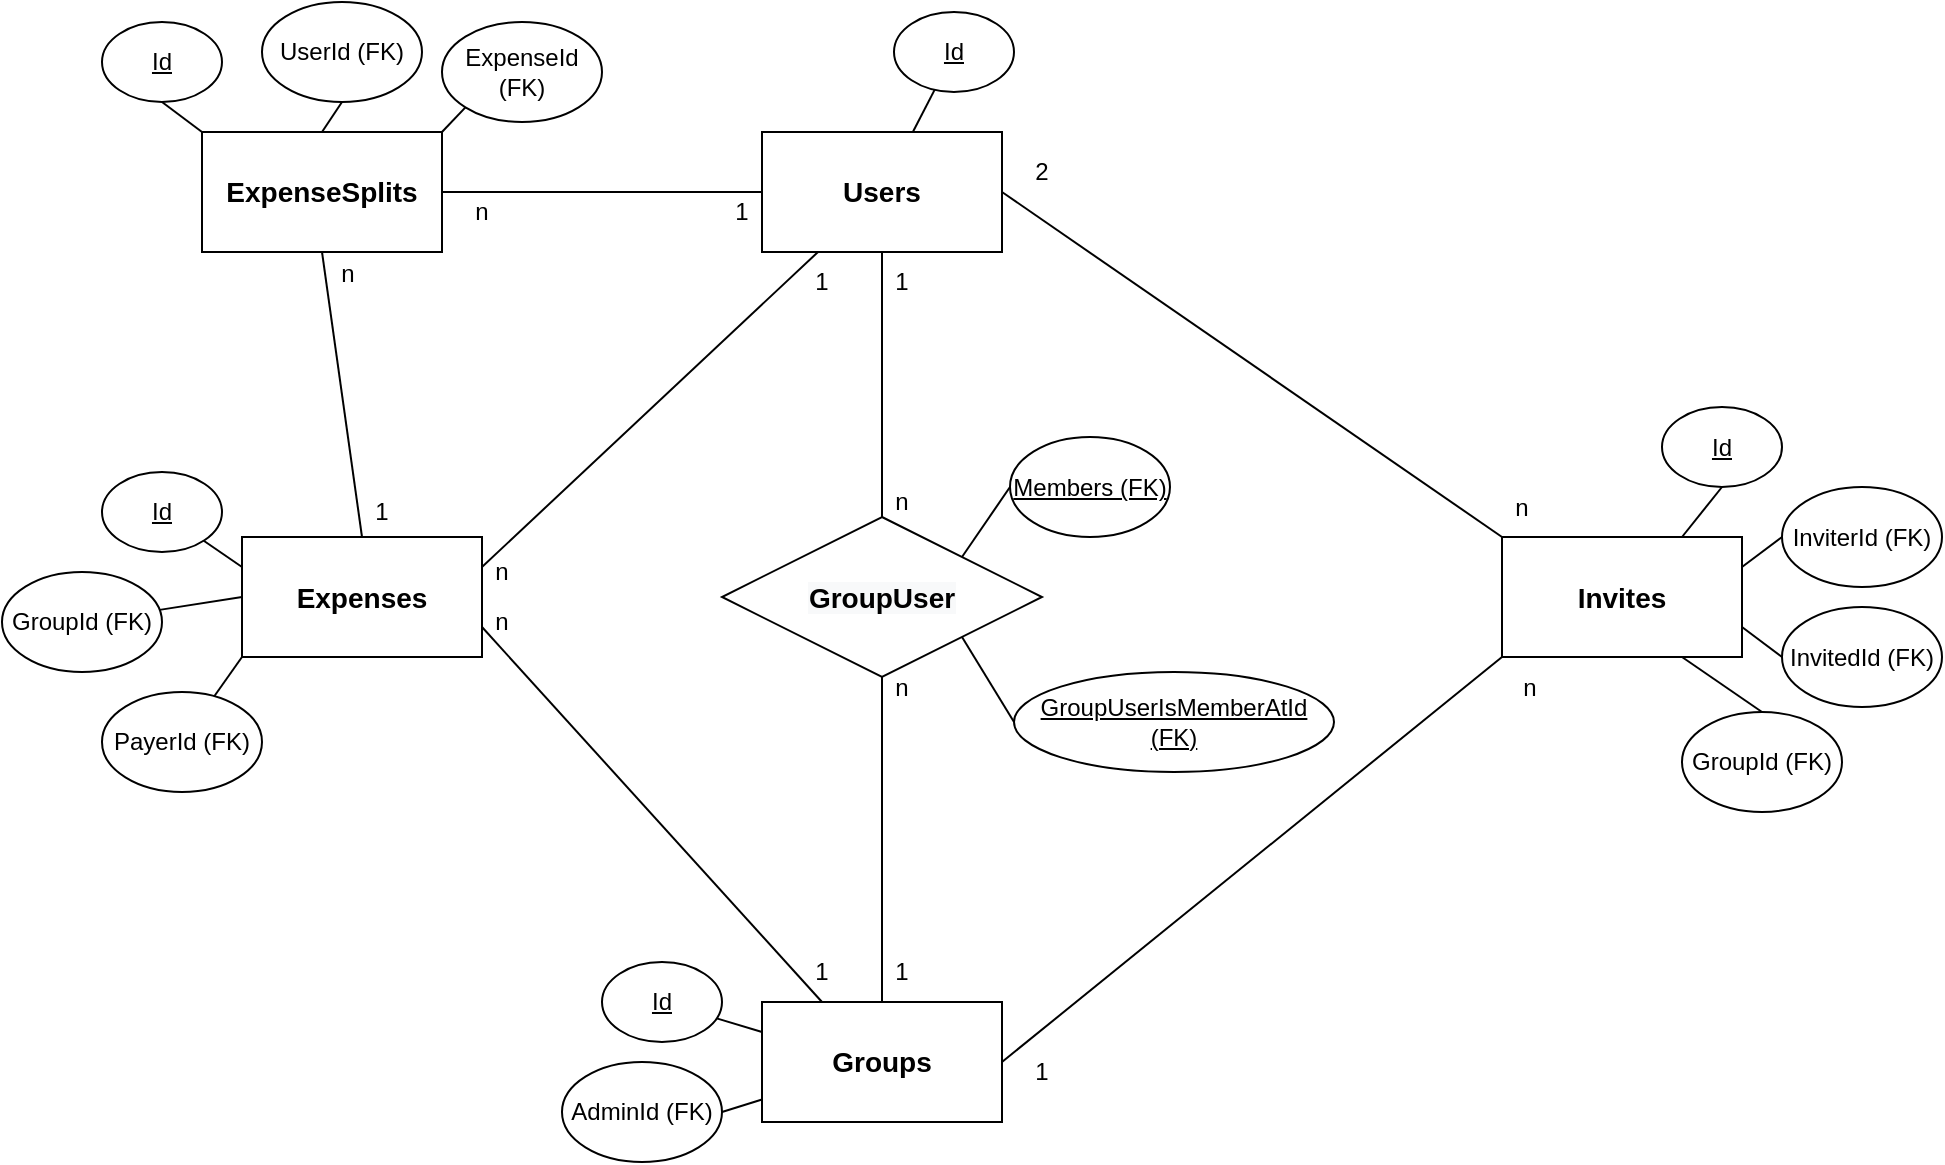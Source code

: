 <mxfile version="18.0.1" type="device"><diagram id="yKaXsd5mCQuFuJImLp-0" name="Page-1"><mxGraphModel dx="1929" dy="1025" grid="1" gridSize="10" guides="1" tooltips="1" connect="1" arrows="1" fold="1" page="1" pageScale="1" pageWidth="827" pageHeight="1169" math="0" shadow="0"><root><mxCell id="0"/><mxCell id="1" parent="0"/><mxCell id="T8wS0UAO6f3cZfDO2E4W-33" style="edgeStyle=none;rounded=0;orthogonalLoop=1;jettySize=auto;html=1;exitX=1;exitY=0.75;exitDx=0;exitDy=0;entryX=0.25;entryY=0;entryDx=0;entryDy=0;endArrow=none;endFill=0;" edge="1" parent="1" source="Y6YP4naaNZ0JwO63pL_O-32" target="Y6YP4naaNZ0JwO63pL_O-41"><mxGeometry relative="1" as="geometry"/></mxCell><mxCell id="T8wS0UAO6f3cZfDO2E4W-34" style="edgeStyle=none;rounded=0;orthogonalLoop=1;jettySize=auto;html=1;exitX=1;exitY=0.25;exitDx=0;exitDy=0;endArrow=none;endFill=0;" edge="1" parent="1" source="Y6YP4naaNZ0JwO63pL_O-32" target="Y6YP4naaNZ0JwO63pL_O-40"><mxGeometry relative="1" as="geometry"/></mxCell><mxCell id="Y6YP4naaNZ0JwO63pL_O-32" value="&lt;span style=&quot;font-weight: 700;&quot;&gt;Expenses&lt;/span&gt;" style="rounded=0;whiteSpace=wrap;html=1;fontSize=14;" parent="1" vertex="1"><mxGeometry x="-230" y="497.5" width="120" height="60" as="geometry"/></mxCell><mxCell id="T8wS0UAO6f3cZfDO2E4W-42" style="edgeStyle=none;rounded=0;orthogonalLoop=1;jettySize=auto;html=1;exitX=0;exitY=1;exitDx=0;exitDy=0;entryX=1;entryY=0.5;entryDx=0;entryDy=0;endArrow=none;endFill=0;" edge="1" parent="1" source="Y6YP4naaNZ0JwO63pL_O-37" target="Y6YP4naaNZ0JwO63pL_O-41"><mxGeometry relative="1" as="geometry"/></mxCell><mxCell id="Y6YP4naaNZ0JwO63pL_O-37" value="&lt;span style=&quot;font-weight: 700;&quot;&gt;Invites&lt;/span&gt;" style="rounded=0;whiteSpace=wrap;html=1;fontSize=14;" parent="1" vertex="1"><mxGeometry x="400" y="497.5" width="120" height="60" as="geometry"/></mxCell><mxCell id="T8wS0UAO6f3cZfDO2E4W-27" style="edgeStyle=none;rounded=0;orthogonalLoop=1;jettySize=auto;html=1;exitX=0.5;exitY=1;exitDx=0;exitDy=0;endArrow=none;endFill=0;" edge="1" parent="1" source="Y6YP4naaNZ0JwO63pL_O-40" target="T8wS0UAO6f3cZfDO2E4W-3"><mxGeometry relative="1" as="geometry"/></mxCell><mxCell id="T8wS0UAO6f3cZfDO2E4W-41" style="edgeStyle=none;rounded=0;orthogonalLoop=1;jettySize=auto;html=1;exitX=1;exitY=0.5;exitDx=0;exitDy=0;entryX=0;entryY=0;entryDx=0;entryDy=0;endArrow=none;endFill=0;" edge="1" parent="1" source="Y6YP4naaNZ0JwO63pL_O-40" target="Y6YP4naaNZ0JwO63pL_O-37"><mxGeometry relative="1" as="geometry"/></mxCell><mxCell id="Y6YP4naaNZ0JwO63pL_O-40" value="&lt;span style=&quot;font-weight: 700;&quot;&gt;Users&lt;/span&gt;" style="rounded=0;whiteSpace=wrap;html=1;fontSize=14;" parent="1" vertex="1"><mxGeometry x="30" y="295" width="120" height="60" as="geometry"/></mxCell><mxCell id="Y6YP4naaNZ0JwO63pL_O-41" value="&lt;span style=&quot;font-weight: 700;&quot;&gt;Groups&lt;/span&gt;" style="rounded=0;whiteSpace=wrap;html=1;fontSize=14;" parent="1" vertex="1"><mxGeometry x="30" y="730" width="120" height="60" as="geometry"/></mxCell><mxCell id="T8wS0UAO6f3cZfDO2E4W-35" style="edgeStyle=none;rounded=0;orthogonalLoop=1;jettySize=auto;html=1;exitX=1;exitY=0.5;exitDx=0;exitDy=0;entryX=0;entryY=0.5;entryDx=0;entryDy=0;endArrow=none;endFill=0;" edge="1" parent="1" source="Y6YP4naaNZ0JwO63pL_O-42" target="Y6YP4naaNZ0JwO63pL_O-40"><mxGeometry relative="1" as="geometry"/></mxCell><mxCell id="T8wS0UAO6f3cZfDO2E4W-36" style="edgeStyle=none;rounded=0;orthogonalLoop=1;jettySize=auto;html=1;exitX=0.5;exitY=1;exitDx=0;exitDy=0;entryX=0.5;entryY=0;entryDx=0;entryDy=0;endArrow=none;endFill=0;" edge="1" parent="1" source="Y6YP4naaNZ0JwO63pL_O-42" target="Y6YP4naaNZ0JwO63pL_O-32"><mxGeometry relative="1" as="geometry"/></mxCell><mxCell id="Y6YP4naaNZ0JwO63pL_O-42" value="&lt;span style=&quot;font-weight: 700;&quot;&gt;ExpenseSplits&lt;/span&gt;" style="rounded=0;whiteSpace=wrap;html=1;fontSize=14;" parent="1" vertex="1"><mxGeometry x="-250" y="295" width="120" height="60" as="geometry"/></mxCell><mxCell id="T8wS0UAO6f3cZfDO2E4W-28" style="edgeStyle=none;rounded=0;orthogonalLoop=1;jettySize=auto;html=1;exitX=0.5;exitY=1;exitDx=0;exitDy=0;entryX=0.5;entryY=0;entryDx=0;entryDy=0;endArrow=none;endFill=0;" edge="1" parent="1" source="T8wS0UAO6f3cZfDO2E4W-3" target="Y6YP4naaNZ0JwO63pL_O-41"><mxGeometry relative="1" as="geometry"/></mxCell><mxCell id="T8wS0UAO6f3cZfDO2E4W-29" style="edgeStyle=none;rounded=0;orthogonalLoop=1;jettySize=auto;html=1;exitX=1;exitY=0;exitDx=0;exitDy=0;entryX=0;entryY=0.5;entryDx=0;entryDy=0;endArrow=none;endFill=0;" edge="1" parent="1" source="T8wS0UAO6f3cZfDO2E4W-3" target="T8wS0UAO6f3cZfDO2E4W-17"><mxGeometry relative="1" as="geometry"/></mxCell><mxCell id="T8wS0UAO6f3cZfDO2E4W-30" style="edgeStyle=none;rounded=0;orthogonalLoop=1;jettySize=auto;html=1;exitX=1;exitY=1;exitDx=0;exitDy=0;entryX=0;entryY=0.5;entryDx=0;entryDy=0;endArrow=none;endFill=0;" edge="1" parent="1" source="T8wS0UAO6f3cZfDO2E4W-3" target="T8wS0UAO6f3cZfDO2E4W-18"><mxGeometry relative="1" as="geometry"/></mxCell><mxCell id="T8wS0UAO6f3cZfDO2E4W-3" value="&lt;span style=&quot;color: rgb(0, 0, 0); font-family: Helvetica; font-size: 14px; font-style: normal; font-variant-ligatures: normal; font-variant-caps: normal; font-weight: 700; letter-spacing: normal; orphans: 2; text-align: center; text-indent: 0px; text-transform: none; widows: 2; word-spacing: 0px; -webkit-text-stroke-width: 0px; background-color: rgb(248, 249, 250); text-decoration-thickness: initial; text-decoration-style: initial; text-decoration-color: initial; float: none; display: inline !important;&quot;&gt;GroupUser&lt;/span&gt;" style="rhombus;whiteSpace=wrap;html=1;" vertex="1" parent="1"><mxGeometry x="10" y="487.5" width="160" height="80" as="geometry"/></mxCell><mxCell id="T8wS0UAO6f3cZfDO2E4W-22" style="edgeStyle=none;rounded=0;orthogonalLoop=1;jettySize=auto;html=1;exitX=0.5;exitY=1;exitDx=0;exitDy=0;entryX=0;entryY=0;entryDx=0;entryDy=0;endArrow=none;endFill=0;" edge="1" parent="1" source="T8wS0UAO6f3cZfDO2E4W-4" target="Y6YP4naaNZ0JwO63pL_O-42"><mxGeometry relative="1" as="geometry"/></mxCell><mxCell id="T8wS0UAO6f3cZfDO2E4W-4" value="&lt;u&gt;Id&lt;/u&gt;" style="ellipse;whiteSpace=wrap;html=1;" vertex="1" parent="1"><mxGeometry x="-300" y="240" width="60" height="40" as="geometry"/></mxCell><mxCell id="T8wS0UAO6f3cZfDO2E4W-37" style="edgeStyle=none;rounded=0;orthogonalLoop=1;jettySize=auto;html=1;exitX=0.5;exitY=1;exitDx=0;exitDy=0;entryX=0.75;entryY=0;entryDx=0;entryDy=0;endArrow=none;endFill=0;" edge="1" parent="1" source="T8wS0UAO6f3cZfDO2E4W-5" target="Y6YP4naaNZ0JwO63pL_O-37"><mxGeometry relative="1" as="geometry"/></mxCell><mxCell id="T8wS0UAO6f3cZfDO2E4W-5" value="&lt;u&gt;Id&lt;/u&gt;" style="ellipse;whiteSpace=wrap;html=1;" vertex="1" parent="1"><mxGeometry x="480" y="432.5" width="60" height="40" as="geometry"/></mxCell><mxCell id="T8wS0UAO6f3cZfDO2E4W-19" style="rounded=0;orthogonalLoop=1;jettySize=auto;html=1;endArrow=none;endFill=0;" edge="1" parent="1" source="T8wS0UAO6f3cZfDO2E4W-6" target="Y6YP4naaNZ0JwO63pL_O-40"><mxGeometry relative="1" as="geometry"/></mxCell><mxCell id="T8wS0UAO6f3cZfDO2E4W-6" value="&lt;u&gt;Id&lt;/u&gt;" style="ellipse;whiteSpace=wrap;html=1;" vertex="1" parent="1"><mxGeometry x="96" y="235" width="60" height="40" as="geometry"/></mxCell><mxCell id="T8wS0UAO6f3cZfDO2E4W-31" style="edgeStyle=none;rounded=0;orthogonalLoop=1;jettySize=auto;html=1;entryX=0;entryY=0.25;entryDx=0;entryDy=0;endArrow=none;endFill=0;" edge="1" parent="1" source="T8wS0UAO6f3cZfDO2E4W-7" target="Y6YP4naaNZ0JwO63pL_O-41"><mxGeometry relative="1" as="geometry"/></mxCell><mxCell id="T8wS0UAO6f3cZfDO2E4W-7" value="&lt;u&gt;Id&lt;/u&gt;" style="ellipse;whiteSpace=wrap;html=1;" vertex="1" parent="1"><mxGeometry x="-50" y="710" width="60" height="40" as="geometry"/></mxCell><mxCell id="T8wS0UAO6f3cZfDO2E4W-24" style="edgeStyle=none;rounded=0;orthogonalLoop=1;jettySize=auto;html=1;entryX=0;entryY=0.25;entryDx=0;entryDy=0;endArrow=none;endFill=0;" edge="1" parent="1" source="T8wS0UAO6f3cZfDO2E4W-8" target="Y6YP4naaNZ0JwO63pL_O-32"><mxGeometry relative="1" as="geometry"/></mxCell><mxCell id="T8wS0UAO6f3cZfDO2E4W-8" value="&lt;u&gt;Id&lt;/u&gt;" style="ellipse;whiteSpace=wrap;html=1;" vertex="1" parent="1"><mxGeometry x="-300" y="465" width="60" height="40" as="geometry"/></mxCell><mxCell id="T8wS0UAO6f3cZfDO2E4W-32" style="edgeStyle=none;rounded=0;orthogonalLoop=1;jettySize=auto;html=1;exitX=1;exitY=0.5;exitDx=0;exitDy=0;endArrow=none;endFill=0;" edge="1" parent="1" source="T8wS0UAO6f3cZfDO2E4W-9" target="Y6YP4naaNZ0JwO63pL_O-41"><mxGeometry relative="1" as="geometry"/></mxCell><mxCell id="T8wS0UAO6f3cZfDO2E4W-9" value="AdminId (FK)" style="ellipse;whiteSpace=wrap;html=1;" vertex="1" parent="1"><mxGeometry x="-70" y="760" width="80" height="50" as="geometry"/></mxCell><mxCell id="T8wS0UAO6f3cZfDO2E4W-38" style="edgeStyle=none;rounded=0;orthogonalLoop=1;jettySize=auto;html=1;exitX=0;exitY=0.5;exitDx=0;exitDy=0;entryX=1;entryY=0.25;entryDx=0;entryDy=0;endArrow=none;endFill=0;" edge="1" parent="1" source="T8wS0UAO6f3cZfDO2E4W-10" target="Y6YP4naaNZ0JwO63pL_O-37"><mxGeometry relative="1" as="geometry"/></mxCell><mxCell id="T8wS0UAO6f3cZfDO2E4W-10" value="InviterId (FK)" style="ellipse;whiteSpace=wrap;html=1;" vertex="1" parent="1"><mxGeometry x="540" y="472.5" width="80" height="50" as="geometry"/></mxCell><mxCell id="T8wS0UAO6f3cZfDO2E4W-39" style="edgeStyle=none;rounded=0;orthogonalLoop=1;jettySize=auto;html=1;exitX=0;exitY=0.5;exitDx=0;exitDy=0;entryX=1;entryY=0.75;entryDx=0;entryDy=0;endArrow=none;endFill=0;" edge="1" parent="1" source="T8wS0UAO6f3cZfDO2E4W-11" target="Y6YP4naaNZ0JwO63pL_O-37"><mxGeometry relative="1" as="geometry"/></mxCell><mxCell id="T8wS0UAO6f3cZfDO2E4W-11" value="InvitedId (FK)" style="ellipse;whiteSpace=wrap;html=1;" vertex="1" parent="1"><mxGeometry x="540" y="532.5" width="80" height="50" as="geometry"/></mxCell><mxCell id="T8wS0UAO6f3cZfDO2E4W-40" style="edgeStyle=none;rounded=0;orthogonalLoop=1;jettySize=auto;html=1;exitX=0.5;exitY=0;exitDx=0;exitDy=0;entryX=0.75;entryY=1;entryDx=0;entryDy=0;endArrow=none;endFill=0;" edge="1" parent="1" source="T8wS0UAO6f3cZfDO2E4W-12" target="Y6YP4naaNZ0JwO63pL_O-37"><mxGeometry relative="1" as="geometry"/></mxCell><mxCell id="T8wS0UAO6f3cZfDO2E4W-12" value="GroupId (FK)" style="ellipse;whiteSpace=wrap;html=1;" vertex="1" parent="1"><mxGeometry x="490" y="585" width="80" height="50" as="geometry"/></mxCell><mxCell id="T8wS0UAO6f3cZfDO2E4W-25" style="edgeStyle=none;rounded=0;orthogonalLoop=1;jettySize=auto;html=1;entryX=0;entryY=0.5;entryDx=0;entryDy=0;endArrow=none;endFill=0;" edge="1" parent="1" source="T8wS0UAO6f3cZfDO2E4W-13" target="Y6YP4naaNZ0JwO63pL_O-32"><mxGeometry relative="1" as="geometry"/></mxCell><mxCell id="T8wS0UAO6f3cZfDO2E4W-13" value="GroupId (FK)" style="ellipse;whiteSpace=wrap;html=1;" vertex="1" parent="1"><mxGeometry x="-350" y="515" width="80" height="50" as="geometry"/></mxCell><mxCell id="T8wS0UAO6f3cZfDO2E4W-26" style="edgeStyle=none;rounded=0;orthogonalLoop=1;jettySize=auto;html=1;entryX=0;entryY=1;entryDx=0;entryDy=0;endArrow=none;endFill=0;" edge="1" parent="1" source="T8wS0UAO6f3cZfDO2E4W-14" target="Y6YP4naaNZ0JwO63pL_O-32"><mxGeometry relative="1" as="geometry"/></mxCell><mxCell id="T8wS0UAO6f3cZfDO2E4W-14" value="PayerId (FK)" style="ellipse;whiteSpace=wrap;html=1;" vertex="1" parent="1"><mxGeometry x="-300" y="575" width="80" height="50" as="geometry"/></mxCell><mxCell id="T8wS0UAO6f3cZfDO2E4W-23" style="edgeStyle=none;rounded=0;orthogonalLoop=1;jettySize=auto;html=1;exitX=0.5;exitY=1;exitDx=0;exitDy=0;entryX=0.5;entryY=0;entryDx=0;entryDy=0;endArrow=none;endFill=0;" edge="1" parent="1" source="T8wS0UAO6f3cZfDO2E4W-15" target="Y6YP4naaNZ0JwO63pL_O-42"><mxGeometry relative="1" as="geometry"/></mxCell><mxCell id="T8wS0UAO6f3cZfDO2E4W-15" value="UserId (FK)" style="ellipse;whiteSpace=wrap;html=1;" vertex="1" parent="1"><mxGeometry x="-220" y="230" width="80" height="50" as="geometry"/></mxCell><mxCell id="T8wS0UAO6f3cZfDO2E4W-20" style="edgeStyle=none;rounded=0;orthogonalLoop=1;jettySize=auto;html=1;exitX=0;exitY=1;exitDx=0;exitDy=0;entryX=1;entryY=0;entryDx=0;entryDy=0;endArrow=none;endFill=0;" edge="1" parent="1" source="T8wS0UAO6f3cZfDO2E4W-16" target="Y6YP4naaNZ0JwO63pL_O-42"><mxGeometry relative="1" as="geometry"/></mxCell><mxCell id="T8wS0UAO6f3cZfDO2E4W-16" value="ExpenseId (FK)" style="ellipse;whiteSpace=wrap;html=1;" vertex="1" parent="1"><mxGeometry x="-130" y="240" width="80" height="50" as="geometry"/></mxCell><mxCell id="T8wS0UAO6f3cZfDO2E4W-17" value="&lt;u&gt;Members (FK)&lt;/u&gt;" style="ellipse;whiteSpace=wrap;html=1;" vertex="1" parent="1"><mxGeometry x="154" y="447.5" width="80" height="50" as="geometry"/></mxCell><mxCell id="T8wS0UAO6f3cZfDO2E4W-18" value="&lt;u&gt;GroupUserIsMemberAtId (FK)&lt;/u&gt;" style="ellipse;whiteSpace=wrap;html=1;" vertex="1" parent="1"><mxGeometry x="156" y="565" width="160" height="50" as="geometry"/></mxCell><mxCell id="T8wS0UAO6f3cZfDO2E4W-43" value="1" style="text;html=1;strokeColor=none;fillColor=none;align=center;verticalAlign=middle;whiteSpace=wrap;rounded=0;" vertex="1" parent="1"><mxGeometry x="80" y="355" width="40" height="30" as="geometry"/></mxCell><mxCell id="T8wS0UAO6f3cZfDO2E4W-44" value="1" style="text;html=1;strokeColor=none;fillColor=none;align=center;verticalAlign=middle;whiteSpace=wrap;rounded=0;" vertex="1" parent="1"><mxGeometry x="80" y="700" width="40" height="30" as="geometry"/></mxCell><mxCell id="T8wS0UAO6f3cZfDO2E4W-45" value="1" style="text;html=1;strokeColor=none;fillColor=none;align=center;verticalAlign=middle;whiteSpace=wrap;rounded=0;" vertex="1" parent="1"><mxGeometry x="150" y="750" width="40" height="30" as="geometry"/></mxCell><mxCell id="T8wS0UAO6f3cZfDO2E4W-46" value="2" style="text;html=1;strokeColor=none;fillColor=none;align=center;verticalAlign=middle;whiteSpace=wrap;rounded=0;" vertex="1" parent="1"><mxGeometry x="150" y="300" width="40" height="30" as="geometry"/></mxCell><mxCell id="T8wS0UAO6f3cZfDO2E4W-47" value="n" style="text;html=1;strokeColor=none;fillColor=none;align=center;verticalAlign=middle;whiteSpace=wrap;rounded=0;" vertex="1" parent="1"><mxGeometry x="390" y="467.5" width="40" height="30" as="geometry"/></mxCell><mxCell id="T8wS0UAO6f3cZfDO2E4W-48" value="n" style="text;html=1;strokeColor=none;fillColor=none;align=center;verticalAlign=middle;whiteSpace=wrap;rounded=0;" vertex="1" parent="1"><mxGeometry x="394" y="557.5" width="40" height="30" as="geometry"/></mxCell><mxCell id="T8wS0UAO6f3cZfDO2E4W-49" value="n" style="text;html=1;strokeColor=none;fillColor=none;align=center;verticalAlign=middle;whiteSpace=wrap;rounded=0;" vertex="1" parent="1"><mxGeometry x="80" y="557.5" width="40" height="30" as="geometry"/></mxCell><mxCell id="T8wS0UAO6f3cZfDO2E4W-50" value="n" style="text;html=1;strokeColor=none;fillColor=none;align=center;verticalAlign=middle;whiteSpace=wrap;rounded=0;" vertex="1" parent="1"><mxGeometry x="80" y="465" width="40" height="30" as="geometry"/></mxCell><mxCell id="T8wS0UAO6f3cZfDO2E4W-51" value="n" style="text;html=1;strokeColor=none;fillColor=none;align=center;verticalAlign=middle;whiteSpace=wrap;rounded=0;" vertex="1" parent="1"><mxGeometry x="-130" y="320" width="40" height="30" as="geometry"/></mxCell><mxCell id="T8wS0UAO6f3cZfDO2E4W-52" value="1" style="text;html=1;strokeColor=none;fillColor=none;align=center;verticalAlign=middle;whiteSpace=wrap;rounded=0;" vertex="1" parent="1"><mxGeometry y="320" width="40" height="30" as="geometry"/></mxCell><mxCell id="T8wS0UAO6f3cZfDO2E4W-53" value="1" style="text;html=1;strokeColor=none;fillColor=none;align=center;verticalAlign=middle;whiteSpace=wrap;rounded=0;" vertex="1" parent="1"><mxGeometry x="-180" y="470" width="40" height="30" as="geometry"/></mxCell><mxCell id="T8wS0UAO6f3cZfDO2E4W-54" value="n" style="text;html=1;strokeColor=none;fillColor=none;align=center;verticalAlign=middle;whiteSpace=wrap;rounded=0;" vertex="1" parent="1"><mxGeometry x="-197" y="351" width="40" height="30" as="geometry"/></mxCell><mxCell id="T8wS0UAO6f3cZfDO2E4W-55" value="1" style="text;html=1;strokeColor=none;fillColor=none;align=center;verticalAlign=middle;whiteSpace=wrap;rounded=0;" vertex="1" parent="1"><mxGeometry x="40" y="355" width="40" height="30" as="geometry"/></mxCell><mxCell id="T8wS0UAO6f3cZfDO2E4W-56" value="n" style="text;html=1;strokeColor=none;fillColor=none;align=center;verticalAlign=middle;whiteSpace=wrap;rounded=0;" vertex="1" parent="1"><mxGeometry x="-120" y="500" width="40" height="30" as="geometry"/></mxCell><mxCell id="T8wS0UAO6f3cZfDO2E4W-57" value="1" style="text;html=1;strokeColor=none;fillColor=none;align=center;verticalAlign=middle;whiteSpace=wrap;rounded=0;" vertex="1" parent="1"><mxGeometry x="40" y="700" width="40" height="30" as="geometry"/></mxCell><mxCell id="T8wS0UAO6f3cZfDO2E4W-58" value="n" style="text;html=1;strokeColor=none;fillColor=none;align=center;verticalAlign=middle;whiteSpace=wrap;rounded=0;" vertex="1" parent="1"><mxGeometry x="-120" y="525" width="40" height="30" as="geometry"/></mxCell></root></mxGraphModel></diagram></mxfile>